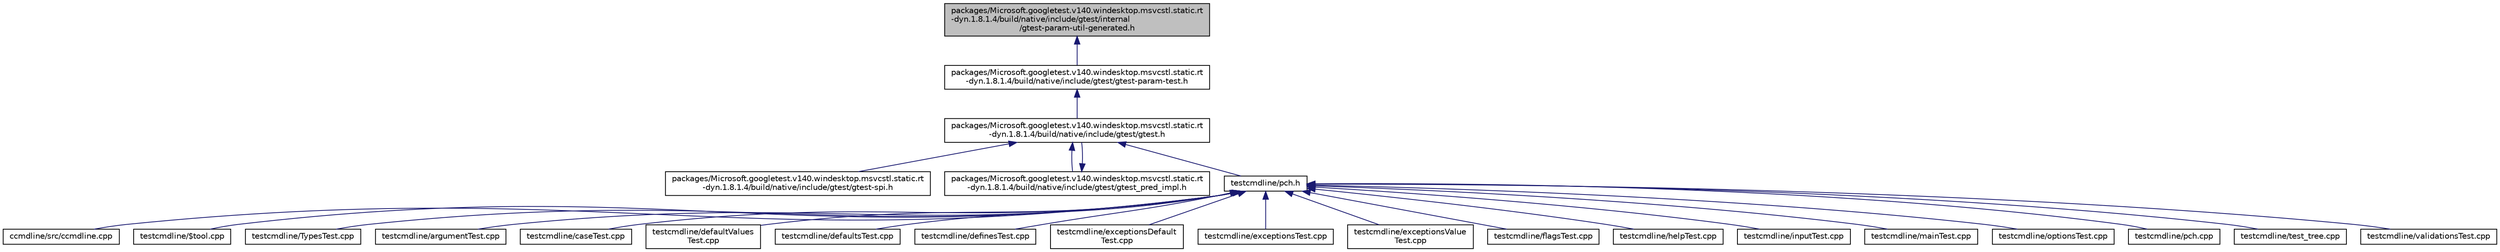digraph "packages/Microsoft.googletest.v140.windesktop.msvcstl.static.rt-dyn.1.8.1.4/build/native/include/gtest/internal/gtest-param-util-generated.h"
{
 // LATEX_PDF_SIZE
  edge [fontname="Helvetica",fontsize="10",labelfontname="Helvetica",labelfontsize="10"];
  node [fontname="Helvetica",fontsize="10",shape=record];
  Node1 [label="packages/Microsoft.googletest.v140.windesktop.msvcstl.static.rt\l-dyn.1.8.1.4/build/native/include/gtest/internal\l/gtest-param-util-generated.h",height=0.2,width=0.4,color="black", fillcolor="grey75", style="filled", fontcolor="black",tooltip=" "];
  Node1 -> Node2 [dir="back",color="midnightblue",fontsize="10",style="solid",fontname="Helvetica"];
  Node2 [label="packages/Microsoft.googletest.v140.windesktop.msvcstl.static.rt\l-dyn.1.8.1.4/build/native/include/gtest/gtest-param-test.h",height=0.2,width=0.4,color="black", fillcolor="white", style="filled",URL="$gtest-param-test_8h.html",tooltip=" "];
  Node2 -> Node3 [dir="back",color="midnightblue",fontsize="10",style="solid",fontname="Helvetica"];
  Node3 [label="packages/Microsoft.googletest.v140.windesktop.msvcstl.static.rt\l-dyn.1.8.1.4/build/native/include/gtest/gtest.h",height=0.2,width=0.4,color="black", fillcolor="white", style="filled",URL="$gtest_8h.html",tooltip=" "];
  Node3 -> Node4 [dir="back",color="midnightblue",fontsize="10",style="solid",fontname="Helvetica"];
  Node4 [label="packages/Microsoft.googletest.v140.windesktop.msvcstl.static.rt\l-dyn.1.8.1.4/build/native/include/gtest/gtest-spi.h",height=0.2,width=0.4,color="black", fillcolor="white", style="filled",URL="$gtest-spi_8h.html",tooltip=" "];
  Node3 -> Node5 [dir="back",color="midnightblue",fontsize="10",style="solid",fontname="Helvetica"];
  Node5 [label="packages/Microsoft.googletest.v140.windesktop.msvcstl.static.rt\l-dyn.1.8.1.4/build/native/include/gtest/gtest_pred_impl.h",height=0.2,width=0.4,color="black", fillcolor="white", style="filled",URL="$gtest__pred__impl_8h.html",tooltip=" "];
  Node5 -> Node3 [dir="back",color="midnightblue",fontsize="10",style="solid",fontname="Helvetica"];
  Node3 -> Node6 [dir="back",color="midnightblue",fontsize="10",style="solid",fontname="Helvetica"];
  Node6 [label="testcmdline/pch.h",height=0.2,width=0.4,color="black", fillcolor="white", style="filled",URL="$pch_8h.html",tooltip=" "];
  Node6 -> Node7 [dir="back",color="midnightblue",fontsize="10",style="solid",fontname="Helvetica"];
  Node7 [label="ccmdline/src/ccmdline.cpp",height=0.2,width=0.4,color="black", fillcolor="white", style="filled",URL="$ccmdline_8cpp.html",tooltip=" "];
  Node6 -> Node8 [dir="back",color="midnightblue",fontsize="10",style="solid",fontname="Helvetica"];
  Node8 [label="testcmdline/$tool.cpp",height=0.2,width=0.4,color="black", fillcolor="white", style="filled",URL="$_0btool_8cpp.html",tooltip=" "];
  Node6 -> Node9 [dir="back",color="midnightblue",fontsize="10",style="solid",fontname="Helvetica"];
  Node9 [label="testcmdline/TypesTest.cpp",height=0.2,width=0.4,color="black", fillcolor="white", style="filled",URL="$_types_test_8cpp.html",tooltip=" "];
  Node6 -> Node10 [dir="back",color="midnightblue",fontsize="10",style="solid",fontname="Helvetica"];
  Node10 [label="testcmdline/argumentTest.cpp",height=0.2,width=0.4,color="black", fillcolor="white", style="filled",URL="$argument_test_8cpp.html",tooltip=" "];
  Node6 -> Node11 [dir="back",color="midnightblue",fontsize="10",style="solid",fontname="Helvetica"];
  Node11 [label="testcmdline/caseTest.cpp",height=0.2,width=0.4,color="black", fillcolor="white", style="filled",URL="$case_test_8cpp.html",tooltip=" "];
  Node6 -> Node12 [dir="back",color="midnightblue",fontsize="10",style="solid",fontname="Helvetica"];
  Node12 [label="testcmdline/defaultValues\lTest.cpp",height=0.2,width=0.4,color="black", fillcolor="white", style="filled",URL="$default_values_test_8cpp.html",tooltip=" "];
  Node6 -> Node13 [dir="back",color="midnightblue",fontsize="10",style="solid",fontname="Helvetica"];
  Node13 [label="testcmdline/defaultsTest.cpp",height=0.2,width=0.4,color="black", fillcolor="white", style="filled",URL="$defaults_test_8cpp.html",tooltip=" "];
  Node6 -> Node14 [dir="back",color="midnightblue",fontsize="10",style="solid",fontname="Helvetica"];
  Node14 [label="testcmdline/definesTest.cpp",height=0.2,width=0.4,color="black", fillcolor="white", style="filled",URL="$defines_test_8cpp.html",tooltip="Test for definitions."];
  Node6 -> Node15 [dir="back",color="midnightblue",fontsize="10",style="solid",fontname="Helvetica"];
  Node15 [label="testcmdline/exceptionsDefault\lTest.cpp",height=0.2,width=0.4,color="black", fillcolor="white", style="filled",URL="$exceptions_default_test_8cpp.html",tooltip="Test invalid data in parameter definitions."];
  Node6 -> Node16 [dir="back",color="midnightblue",fontsize="10",style="solid",fontname="Helvetica"];
  Node16 [label="testcmdline/exceptionsTest.cpp",height=0.2,width=0.4,color="black", fillcolor="white", style="filled",URL="$exceptions_test_8cpp.html",tooltip=" "];
  Node6 -> Node17 [dir="back",color="midnightblue",fontsize="10",style="solid",fontname="Helvetica"];
  Node17 [label="testcmdline/exceptionsValue\lTest.cpp",height=0.2,width=0.4,color="black", fillcolor="white", style="filled",URL="$exceptions_value_test_8cpp.html",tooltip=" "];
  Node6 -> Node18 [dir="back",color="midnightblue",fontsize="10",style="solid",fontname="Helvetica"];
  Node18 [label="testcmdline/flagsTest.cpp",height=0.2,width=0.4,color="black", fillcolor="white", style="filled",URL="$flags_test_8cpp.html",tooltip=" "];
  Node6 -> Node19 [dir="back",color="midnightblue",fontsize="10",style="solid",fontname="Helvetica"];
  Node19 [label="testcmdline/helpTest.cpp",height=0.2,width=0.4,color="black", fillcolor="white", style="filled",URL="$help_test_8cpp.html",tooltip=" "];
  Node6 -> Node20 [dir="back",color="midnightblue",fontsize="10",style="solid",fontname="Helvetica"];
  Node20 [label="testcmdline/inputTest.cpp",height=0.2,width=0.4,color="black", fillcolor="white", style="filled",URL="$input_test_8cpp.html",tooltip=" "];
  Node6 -> Node21 [dir="back",color="midnightblue",fontsize="10",style="solid",fontname="Helvetica"];
  Node21 [label="testcmdline/mainTest.cpp",height=0.2,width=0.4,color="black", fillcolor="white", style="filled",URL="$main_test_8cpp.html",tooltip=" "];
  Node6 -> Node22 [dir="back",color="midnightblue",fontsize="10",style="solid",fontname="Helvetica"];
  Node22 [label="testcmdline/optionsTest.cpp",height=0.2,width=0.4,color="black", fillcolor="white", style="filled",URL="$options_test_8cpp.html",tooltip=" "];
  Node6 -> Node23 [dir="back",color="midnightblue",fontsize="10",style="solid",fontname="Helvetica"];
  Node23 [label="testcmdline/pch.cpp",height=0.2,width=0.4,color="black", fillcolor="white", style="filled",URL="$pch_8cpp.html",tooltip=" "];
  Node6 -> Node24 [dir="back",color="midnightblue",fontsize="10",style="solid",fontname="Helvetica"];
  Node24 [label="testcmdline/test_tree.cpp",height=0.2,width=0.4,color="black", fillcolor="white", style="filled",URL="$test__tree_8cpp.html",tooltip=" "];
  Node6 -> Node25 [dir="back",color="midnightblue",fontsize="10",style="solid",fontname="Helvetica"];
  Node25 [label="testcmdline/validationsTest.cpp",height=0.2,width=0.4,color="black", fillcolor="white", style="filled",URL="$validations_test_8cpp.html",tooltip=" "];
}
